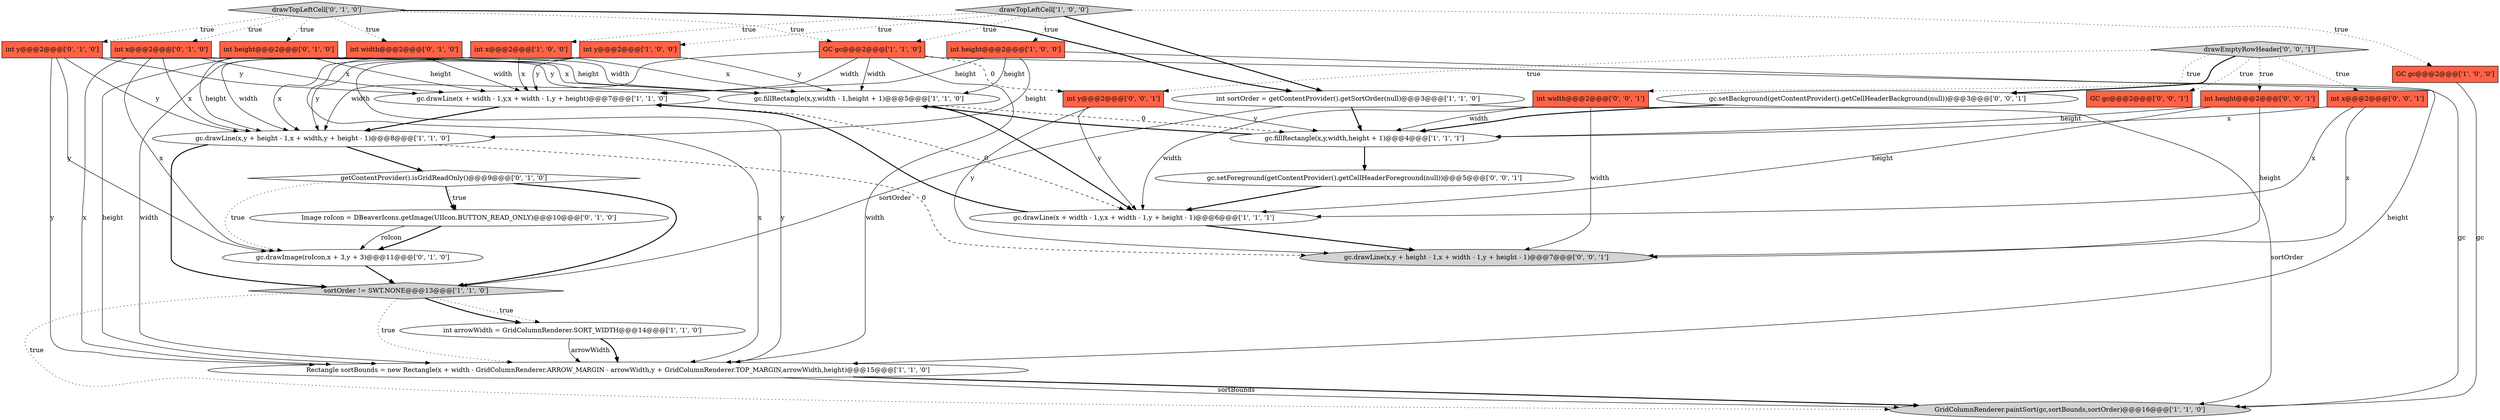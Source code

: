 digraph {
6 [style = filled, label = "int height@@@2@@@['1', '0', '0']", fillcolor = tomato, shape = box image = "AAA0AAABBB1BBB"];
21 [style = filled, label = "int y@@@2@@@['0', '1', '0']", fillcolor = tomato, shape = box image = "AAA0AAABBB2BBB"];
22 [style = filled, label = "Image roIcon = DBeaverIcons.getImage(UIIcon.BUTTON_READ_ONLY)@@@10@@@['0', '1', '0']", fillcolor = white, shape = ellipse image = "AAA1AAABBB2BBB"];
2 [style = filled, label = "int x@@@2@@@['1', '0', '0']", fillcolor = tomato, shape = box image = "AAA0AAABBB1BBB"];
14 [style = filled, label = "gc.fillRectangle(x,y,width,height + 1)@@@4@@@['1', '1', '1']", fillcolor = white, shape = ellipse image = "AAA0AAABBB1BBB"];
0 [style = filled, label = "gc.drawLine(x + width - 1,y,x + width - 1,y + height)@@@7@@@['1', '1', '0']", fillcolor = white, shape = ellipse image = "AAA0AAABBB1BBB"];
3 [style = filled, label = "gc.fillRectangle(x,y,width - 1,height + 1)@@@5@@@['1', '1', '0']", fillcolor = white, shape = ellipse image = "AAA0AAABBB1BBB"];
29 [style = filled, label = "int height@@@2@@@['0', '0', '1']", fillcolor = tomato, shape = box image = "AAA0AAABBB3BBB"];
12 [style = filled, label = "gc.drawLine(x,y + height - 1,x + width,y + height - 1)@@@8@@@['1', '1', '0']", fillcolor = white, shape = ellipse image = "AAA0AAABBB1BBB"];
26 [style = filled, label = "drawEmptyRowHeader['0', '0', '1']", fillcolor = lightgray, shape = diamond image = "AAA0AAABBB3BBB"];
19 [style = filled, label = "gc.drawImage(roIcon,x + 3,y + 3)@@@11@@@['0', '1', '0']", fillcolor = white, shape = ellipse image = "AAA1AAABBB2BBB"];
15 [style = filled, label = "gc.drawLine(x + width - 1,y,x + width - 1,y + height - 1)@@@6@@@['1', '1', '1']", fillcolor = white, shape = ellipse image = "AAA0AAABBB1BBB"];
31 [style = filled, label = "int y@@@2@@@['0', '0', '1']", fillcolor = tomato, shape = box image = "AAA0AAABBB3BBB"];
25 [style = filled, label = "int width@@@2@@@['0', '0', '1']", fillcolor = tomato, shape = box image = "AAA0AAABBB3BBB"];
11 [style = filled, label = "int sortOrder = getContentProvider().getSortOrder(null)@@@3@@@['1', '1', '0']", fillcolor = white, shape = ellipse image = "AAA0AAABBB1BBB"];
30 [style = filled, label = "gc.drawLine(x,y + height - 1,x + width - 1,y + height - 1)@@@7@@@['0', '0', '1']", fillcolor = lightgray, shape = ellipse image = "AAA0AAABBB3BBB"];
8 [style = filled, label = "GC gc@@@2@@@['1', '1', '0']", fillcolor = tomato, shape = box image = "AAA0AAABBB1BBB"];
9 [style = filled, label = "sortOrder != SWT.NONE@@@13@@@['1', '1', '0']", fillcolor = lightgray, shape = diamond image = "AAA0AAABBB1BBB"];
13 [style = filled, label = "Rectangle sortBounds = new Rectangle(x + width - GridColumnRenderer.ARROW_MARGIN - arrowWidth,y + GridColumnRenderer.TOP_MARGIN,arrowWidth,height)@@@15@@@['1', '1', '0']", fillcolor = white, shape = ellipse image = "AAA0AAABBB1BBB"];
24 [style = filled, label = "int x@@@2@@@['0', '0', '1']", fillcolor = tomato, shape = box image = "AAA0AAABBB3BBB"];
1 [style = filled, label = "drawTopLeftCell['1', '0', '0']", fillcolor = lightgray, shape = diamond image = "AAA0AAABBB1BBB"];
27 [style = filled, label = "gc.setBackground(getContentProvider().getCellHeaderBackground(null))@@@3@@@['0', '0', '1']", fillcolor = white, shape = ellipse image = "AAA0AAABBB3BBB"];
4 [style = filled, label = "GC gc@@@2@@@['1', '0', '0']", fillcolor = tomato, shape = box image = "AAA0AAABBB1BBB"];
7 [style = filled, label = "int y@@@2@@@['1', '0', '0']", fillcolor = tomato, shape = box image = "AAA0AAABBB1BBB"];
16 [style = filled, label = "int x@@@2@@@['0', '1', '0']", fillcolor = tomato, shape = box image = "AAA0AAABBB2BBB"];
18 [style = filled, label = "int height@@@2@@@['0', '1', '0']", fillcolor = tomato, shape = box image = "AAA0AAABBB2BBB"];
10 [style = filled, label = "int arrowWidth = GridColumnRenderer.SORT_WIDTH@@@14@@@['1', '1', '0']", fillcolor = white, shape = ellipse image = "AAA0AAABBB1BBB"];
32 [style = filled, label = "gc.setForeground(getContentProvider().getCellHeaderForeground(null))@@@5@@@['0', '0', '1']", fillcolor = white, shape = ellipse image = "AAA0AAABBB3BBB"];
20 [style = filled, label = "drawTopLeftCell['0', '1', '0']", fillcolor = lightgray, shape = diamond image = "AAA0AAABBB2BBB"];
5 [style = filled, label = "GridColumnRenderer.paintSort(gc,sortBounds,sortOrder)@@@16@@@['1', '1', '0']", fillcolor = lightgray, shape = ellipse image = "AAA0AAABBB1BBB"];
28 [style = filled, label = "GC gc@@@2@@@['0', '0', '1']", fillcolor = tomato, shape = box image = "AAA0AAABBB3BBB"];
23 [style = filled, label = "getContentProvider().isGridReadOnly()@@@9@@@['0', '1', '0']", fillcolor = white, shape = diamond image = "AAA1AAABBB2BBB"];
17 [style = filled, label = "int width@@@2@@@['0', '1', '0']", fillcolor = tomato, shape = box image = "AAA0AAABBB2BBB"];
23->22 [style = bold, label=""];
23->9 [style = bold, label=""];
14->3 [style = bold, label=""];
9->5 [style = dotted, label="true"];
29->15 [style = solid, label="height"];
14->32 [style = bold, label=""];
20->21 [style = dotted, label="true"];
20->18 [style = dotted, label="true"];
16->3 [style = solid, label="x"];
9->13 [style = dotted, label="true"];
6->12 [style = solid, label="height"];
12->23 [style = bold, label=""];
18->12 [style = solid, label="height"];
9->10 [style = dotted, label="true"];
1->11 [style = bold, label=""];
24->14 [style = solid, label="x"];
2->12 [style = solid, label="x"];
23->22 [style = dotted, label="true"];
15->0 [style = bold, label=""];
8->0 [style = solid, label="width"];
16->19 [style = solid, label="x"];
21->3 [style = solid, label="y"];
31->14 [style = solid, label="y"];
16->13 [style = solid, label="x"];
7->12 [style = solid, label="y"];
6->0 [style = solid, label="height"];
17->3 [style = solid, label="width"];
2->3 [style = solid, label="x"];
12->30 [style = dashed, label="0"];
25->30 [style = solid, label="width"];
25->14 [style = solid, label="width"];
17->0 [style = solid, label="width"];
18->13 [style = solid, label="height"];
25->15 [style = solid, label="width"];
29->30 [style = solid, label="height"];
1->7 [style = dotted, label="true"];
11->9 [style = solid, label="sortOrder"];
3->14 [style = dashed, label="0"];
8->13 [style = solid, label="width"];
20->16 [style = dotted, label="true"];
6->3 [style = solid, label="height"];
24->30 [style = solid, label="x"];
12->9 [style = bold, label=""];
18->0 [style = solid, label="height"];
0->12 [style = bold, label=""];
18->3 [style = solid, label="height"];
8->12 [style = solid, label="width"];
17->13 [style = solid, label="width"];
1->2 [style = dotted, label="true"];
1->4 [style = dotted, label="true"];
13->5 [style = bold, label=""];
9->10 [style = bold, label=""];
20->11 [style = bold, label=""];
4->5 [style = solid, label="gc"];
15->30 [style = bold, label=""];
6->13 [style = solid, label="height"];
22->19 [style = bold, label=""];
11->5 [style = solid, label="sortOrder"];
7->3 [style = solid, label="y"];
23->19 [style = dotted, label="true"];
21->0 [style = solid, label="y"];
20->17 [style = dotted, label="true"];
29->14 [style = solid, label="height"];
11->14 [style = bold, label=""];
31->15 [style = solid, label="y"];
7->0 [style = solid, label="y"];
10->13 [style = bold, label=""];
26->24 [style = dotted, label="true"];
2->13 [style = solid, label="x"];
16->0 [style = solid, label="x"];
8->31 [style = dashed, label="0"];
7->13 [style = solid, label="y"];
26->29 [style = dotted, label="true"];
27->14 [style = bold, label=""];
1->8 [style = dotted, label="true"];
19->9 [style = bold, label=""];
26->28 [style = dotted, label="true"];
13->5 [style = solid, label="sortBounds"];
26->25 [style = dotted, label="true"];
2->0 [style = solid, label="x"];
1->6 [style = dotted, label="true"];
26->27 [style = bold, label=""];
17->12 [style = solid, label="width"];
31->30 [style = solid, label="y"];
21->19 [style = solid, label="y"];
22->19 [style = solid, label="roIcon"];
21->13 [style = solid, label="y"];
3->15 [style = bold, label=""];
8->5 [style = solid, label="gc"];
16->12 [style = solid, label="x"];
0->15 [style = dashed, label="0"];
20->8 [style = dotted, label="true"];
10->13 [style = solid, label="arrowWidth"];
21->12 [style = solid, label="y"];
32->15 [style = bold, label=""];
8->3 [style = solid, label="width"];
24->15 [style = solid, label="x"];
26->31 [style = dotted, label="true"];
}
